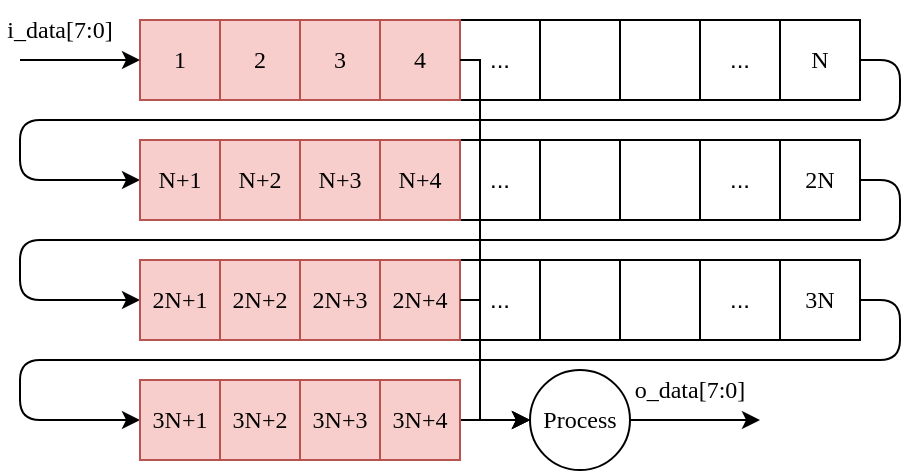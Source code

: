 <mxfile scale="10" border="0">
    <diagram id="Jf5RHwIwj3P055EiEldz" name="第 1 页">
        <mxGraphModel dx="801" dy="453" grid="1" gridSize="10" guides="1" tooltips="1" connect="1" arrows="1" fold="1" page="1" pageScale="1" pageWidth="1169" pageHeight="1654" math="0" shadow="0">
            <root>
                <mxCell id="0"/>
                <mxCell id="1" parent="0"/>
                <mxCell id="257" value="&lt;font face=&quot;Times New Roman&quot;&gt;1&lt;/font&gt;" style="rounded=0;whiteSpace=wrap;html=1;fillColor=#f8cecc;strokeColor=#b85450;" parent="1" vertex="1">
                    <mxGeometry x="200" y="120" width="40" height="40" as="geometry"/>
                </mxCell>
                <mxCell id="258" value="&lt;font face=&quot;Times New Roman&quot;&gt;2&lt;/font&gt;" style="rounded=0;whiteSpace=wrap;html=1;fillColor=#f8cecc;strokeColor=#b85450;" parent="1" vertex="1">
                    <mxGeometry x="240" y="120" width="40" height="40" as="geometry"/>
                </mxCell>
                <mxCell id="259" value="&lt;font face=&quot;Times New Roman&quot;&gt;3&lt;/font&gt;" style="rounded=0;whiteSpace=wrap;html=1;fillColor=#f8cecc;strokeColor=#b85450;" parent="1" vertex="1">
                    <mxGeometry x="280" y="120" width="40" height="40" as="geometry"/>
                </mxCell>
                <mxCell id="260" value="..." style="rounded=0;whiteSpace=wrap;html=1;" parent="1" vertex="1">
                    <mxGeometry x="360" y="120" width="40" height="40" as="geometry"/>
                </mxCell>
                <mxCell id="263" value="" style="rounded=0;whiteSpace=wrap;html=1;" parent="1" vertex="1">
                    <mxGeometry x="400" y="120" width="40" height="40" as="geometry"/>
                </mxCell>
                <mxCell id="264" value="" style="rounded=0;whiteSpace=wrap;html=1;" parent="1" vertex="1">
                    <mxGeometry x="440" y="120" width="40" height="40" as="geometry"/>
                </mxCell>
                <mxCell id="265" value="..." style="rounded=0;whiteSpace=wrap;html=1;" parent="1" vertex="1">
                    <mxGeometry x="480" y="120" width="40" height="40" as="geometry"/>
                </mxCell>
                <mxCell id="288" style="edgeStyle=none;html=1;entryX=0;entryY=0.5;entryDx=0;entryDy=0;fontFamily=Times New Roman;" parent="1" source="266" target="267" edge="1">
                    <mxGeometry relative="1" as="geometry">
                        <Array as="points">
                            <mxPoint x="580" y="140"/>
                            <mxPoint x="580" y="170"/>
                            <mxPoint x="140" y="170"/>
                            <mxPoint x="140" y="200"/>
                        </Array>
                    </mxGeometry>
                </mxCell>
                <mxCell id="266" value="&lt;font face=&quot;Times New Roman&quot;&gt;N&lt;/font&gt;" style="rounded=0;whiteSpace=wrap;html=1;" parent="1" vertex="1">
                    <mxGeometry x="520" y="120" width="40" height="40" as="geometry"/>
                </mxCell>
                <mxCell id="267" value="&lt;font face=&quot;Times New Roman&quot;&gt;N+1&lt;/font&gt;" style="rounded=0;whiteSpace=wrap;html=1;fillColor=#f8cecc;strokeColor=#b85450;" parent="1" vertex="1">
                    <mxGeometry x="200" y="180" width="40" height="40" as="geometry"/>
                </mxCell>
                <mxCell id="268" value="&lt;span style=&quot;font-family: &amp;#34;times new roman&amp;#34;&quot;&gt;N+&lt;/span&gt;&lt;font face=&quot;Times New Roman&quot;&gt;2&lt;/font&gt;" style="rounded=0;whiteSpace=wrap;html=1;fillColor=#f8cecc;strokeColor=#b85450;" parent="1" vertex="1">
                    <mxGeometry x="240" y="180" width="40" height="40" as="geometry"/>
                </mxCell>
                <mxCell id="269" value="&lt;span style=&quot;font-family: &amp;#34;times new roman&amp;#34;&quot;&gt;N+&lt;/span&gt;&lt;font face=&quot;Times New Roman&quot;&gt;3&lt;/font&gt;" style="rounded=0;whiteSpace=wrap;html=1;fillColor=#f8cecc;strokeColor=#b85450;" parent="1" vertex="1">
                    <mxGeometry x="280" y="180" width="40" height="40" as="geometry"/>
                </mxCell>
                <mxCell id="270" value="..." style="rounded=0;whiteSpace=wrap;html=1;" parent="1" vertex="1">
                    <mxGeometry x="360" y="180" width="40" height="40" as="geometry"/>
                </mxCell>
                <mxCell id="273" value="" style="rounded=0;whiteSpace=wrap;html=1;" parent="1" vertex="1">
                    <mxGeometry x="400" y="180" width="40" height="40" as="geometry"/>
                </mxCell>
                <mxCell id="274" value="" style="rounded=0;whiteSpace=wrap;html=1;" parent="1" vertex="1">
                    <mxGeometry x="440" y="180" width="40" height="40" as="geometry"/>
                </mxCell>
                <mxCell id="275" value="..." style="rounded=0;whiteSpace=wrap;html=1;" parent="1" vertex="1">
                    <mxGeometry x="480" y="180" width="40" height="40" as="geometry"/>
                </mxCell>
                <mxCell id="276" value="&lt;font face=&quot;Times New Roman&quot;&gt;2N&lt;/font&gt;" style="rounded=0;whiteSpace=wrap;html=1;" parent="1" vertex="1">
                    <mxGeometry x="520" y="180" width="40" height="40" as="geometry"/>
                </mxCell>
                <mxCell id="287" value="" style="endArrow=classic;html=1;fontFamily=Times New Roman;" parent="1" edge="1">
                    <mxGeometry width="50" height="50" relative="1" as="geometry">
                        <mxPoint x="140" y="140" as="sourcePoint"/>
                        <mxPoint x="200" y="140" as="targetPoint"/>
                    </mxGeometry>
                </mxCell>
                <mxCell id="290" value="i_data[7:0]" style="text;html=1;strokeColor=none;fillColor=none;align=center;verticalAlign=middle;whiteSpace=wrap;rounded=0;fontFamily=Times New Roman;" parent="1" vertex="1">
                    <mxGeometry x="130" y="110" width="60" height="30" as="geometry"/>
                </mxCell>
                <mxCell id="292" value="Process" style="ellipse;whiteSpace=wrap;html=1;aspect=fixed;fontFamily=Times New Roman;" parent="1" vertex="1">
                    <mxGeometry x="395" y="295" width="50" height="50" as="geometry"/>
                </mxCell>
                <mxCell id="296" value="" style="endArrow=classic;html=1;fontFamily=Times New Roman;exitX=0;exitY=1;exitDx=0;exitDy=0;" parent="1" edge="1" source="297">
                    <mxGeometry width="50" height="50" relative="1" as="geometry">
                        <mxPoint x="445" y="324.8" as="sourcePoint"/>
                        <mxPoint x="510" y="320" as="targetPoint"/>
                    </mxGeometry>
                </mxCell>
                <mxCell id="297" value="o_data[7:0]" style="text;html=1;strokeColor=none;fillColor=none;align=center;verticalAlign=middle;whiteSpace=wrap;rounded=0;fontFamily=Times New Roman;" parent="1" vertex="1">
                    <mxGeometry x="445" y="290" width="60" height="30" as="geometry"/>
                </mxCell>
                <mxCell id="298" style="edgeStyle=none;html=1;entryX=0;entryY=0.5;entryDx=0;entryDy=0;fontFamily=Times New Roman;" parent="1" target="299" edge="1">
                    <mxGeometry relative="1" as="geometry">
                        <Array as="points">
                            <mxPoint x="580" y="200"/>
                            <mxPoint x="580" y="230"/>
                            <mxPoint x="140" y="230"/>
                            <mxPoint x="140" y="260"/>
                        </Array>
                        <mxPoint x="560" y="200" as="sourcePoint"/>
                    </mxGeometry>
                </mxCell>
                <mxCell id="299" value="&lt;font face=&quot;Times New Roman&quot;&gt;2N+1&lt;/font&gt;" style="rounded=0;whiteSpace=wrap;html=1;fillColor=#f8cecc;strokeColor=#b85450;" parent="1" vertex="1">
                    <mxGeometry x="200" y="240" width="40" height="40" as="geometry"/>
                </mxCell>
                <mxCell id="300" value="&lt;span style=&quot;font-family: &amp;#34;times new roman&amp;#34;&quot;&gt;2N+&lt;/span&gt;&lt;font face=&quot;Times New Roman&quot;&gt;2&lt;/font&gt;" style="rounded=0;whiteSpace=wrap;html=1;fillColor=#f8cecc;strokeColor=#b85450;" parent="1" vertex="1">
                    <mxGeometry x="240" y="240" width="40" height="40" as="geometry"/>
                </mxCell>
                <mxCell id="301" value="&lt;span style=&quot;font-family: &amp;#34;times new roman&amp;#34;&quot;&gt;2N+&lt;/span&gt;&lt;font face=&quot;Times New Roman&quot;&gt;3&lt;/font&gt;" style="rounded=0;whiteSpace=wrap;html=1;fillColor=#f8cecc;strokeColor=#b85450;" parent="1" vertex="1">
                    <mxGeometry x="280" y="240" width="40" height="40" as="geometry"/>
                </mxCell>
                <mxCell id="302" value="..." style="rounded=0;whiteSpace=wrap;html=1;" parent="1" vertex="1">
                    <mxGeometry x="360" y="240" width="40" height="40" as="geometry"/>
                </mxCell>
                <mxCell id="305" value="" style="rounded=0;whiteSpace=wrap;html=1;" parent="1" vertex="1">
                    <mxGeometry x="400" y="240" width="40" height="40" as="geometry"/>
                </mxCell>
                <mxCell id="306" value="" style="rounded=0;whiteSpace=wrap;html=1;" parent="1" vertex="1">
                    <mxGeometry x="440" y="240" width="40" height="40" as="geometry"/>
                </mxCell>
                <mxCell id="307" value="..." style="rounded=0;whiteSpace=wrap;html=1;" parent="1" vertex="1">
                    <mxGeometry x="480" y="240" width="40" height="40" as="geometry"/>
                </mxCell>
                <mxCell id="308" value="&lt;font face=&quot;Times New Roman&quot;&gt;3N&lt;/font&gt;" style="rounded=0;whiteSpace=wrap;html=1;" parent="1" vertex="1">
                    <mxGeometry x="520" y="240" width="40" height="40" as="geometry"/>
                </mxCell>
                <mxCell id="309" style="edgeStyle=none;html=1;entryX=0;entryY=0.5;entryDx=0;entryDy=0;fontFamily=Times New Roman;" parent="1" target="310" edge="1">
                    <mxGeometry relative="1" as="geometry">
                        <Array as="points">
                            <mxPoint x="580" y="260"/>
                            <mxPoint x="580" y="290"/>
                            <mxPoint x="140" y="290"/>
                            <mxPoint x="140" y="320"/>
                        </Array>
                        <mxPoint x="560" y="260" as="sourcePoint"/>
                    </mxGeometry>
                </mxCell>
                <mxCell id="310" value="&lt;font face=&quot;Times New Roman&quot;&gt;3N+1&lt;/font&gt;" style="rounded=0;whiteSpace=wrap;html=1;fillColor=#f8cecc;strokeColor=#b85450;" parent="1" vertex="1">
                    <mxGeometry x="200" y="300" width="40" height="40" as="geometry"/>
                </mxCell>
                <mxCell id="311" value="&lt;span style=&quot;font-family: &amp;#34;times new roman&amp;#34;&quot;&gt;3N+&lt;/span&gt;&lt;font face=&quot;Times New Roman&quot;&gt;2&lt;/font&gt;" style="rounded=0;whiteSpace=wrap;html=1;fillColor=#f8cecc;strokeColor=#b85450;" parent="1" vertex="1">
                    <mxGeometry x="240" y="300" width="40" height="40" as="geometry"/>
                </mxCell>
                <mxCell id="312" value="&lt;span style=&quot;font-family: &amp;#34;times new roman&amp;#34;&quot;&gt;3N+&lt;/span&gt;&lt;font face=&quot;Times New Roman&quot;&gt;3&lt;/font&gt;" style="rounded=0;whiteSpace=wrap;html=1;fillColor=#f8cecc;strokeColor=#b85450;" parent="1" vertex="1">
                    <mxGeometry x="280" y="300" width="40" height="40" as="geometry"/>
                </mxCell>
                <mxCell id="321" value="&lt;font face=&quot;Times New Roman&quot;&gt;4&lt;/font&gt;" style="rounded=0;whiteSpace=wrap;html=1;fillColor=#f8cecc;strokeColor=#b85450;" parent="1" vertex="1">
                    <mxGeometry x="320" y="120" width="40" height="40" as="geometry"/>
                </mxCell>
                <mxCell id="332" style="edgeStyle=none;html=1;entryX=0;entryY=0.5;entryDx=0;entryDy=0;rounded=0;" parent="1" target="292" edge="1">
                    <mxGeometry relative="1" as="geometry">
                        <Array as="points">
                            <mxPoint x="370" y="140"/>
                            <mxPoint x="370" y="320"/>
                        </Array>
                        <mxPoint x="360" y="140" as="sourcePoint"/>
                    </mxGeometry>
                </mxCell>
                <mxCell id="323" value="&lt;span style=&quot;font-family: &amp;#34;times new roman&amp;#34;&quot;&gt;N+&lt;/span&gt;&lt;font face=&quot;Times New Roman&quot;&gt;4&lt;/font&gt;" style="rounded=0;whiteSpace=wrap;html=1;fillColor=#f8cecc;strokeColor=#b85450;" parent="1" vertex="1">
                    <mxGeometry x="320" y="180" width="40" height="40" as="geometry"/>
                </mxCell>
                <mxCell id="325" value="&lt;span style=&quot;font-family: &amp;#34;times new roman&amp;#34;&quot;&gt;2N+&lt;/span&gt;&lt;font face=&quot;Times New Roman&quot;&gt;4&lt;/font&gt;" style="rounded=0;whiteSpace=wrap;html=1;fillColor=#f8cecc;strokeColor=#b85450;" parent="1" vertex="1">
                    <mxGeometry x="320" y="240" width="40" height="40" as="geometry"/>
                </mxCell>
                <mxCell id="335" style="edgeStyle=none;rounded=0;html=1;entryX=0;entryY=0.5;entryDx=0;entryDy=0;" parent="1" target="292" edge="1">
                    <mxGeometry relative="1" as="geometry">
                        <Array as="points">
                            <mxPoint x="370" y="260"/>
                            <mxPoint x="370" y="320"/>
                        </Array>
                        <mxPoint x="360" y="260" as="sourcePoint"/>
                    </mxGeometry>
                </mxCell>
                <mxCell id="336" style="edgeStyle=none;html=1;entryX=0;entryY=0.5;entryDx=0;entryDy=0;" edge="1" parent="1" source="327" target="292">
                    <mxGeometry relative="1" as="geometry"/>
                </mxCell>
                <mxCell id="327" value="&lt;span style=&quot;font-family: &amp;#34;times new roman&amp;#34;&quot;&gt;3N+&lt;/span&gt;&lt;font face=&quot;Times New Roman&quot;&gt;4&lt;/font&gt;" style="rounded=0;whiteSpace=wrap;html=1;fillColor=#f8cecc;strokeColor=#b85450;" parent="1" vertex="1">
                    <mxGeometry x="320" y="300" width="40" height="40" as="geometry"/>
                </mxCell>
            </root>
        </mxGraphModel>
    </diagram>
</mxfile>